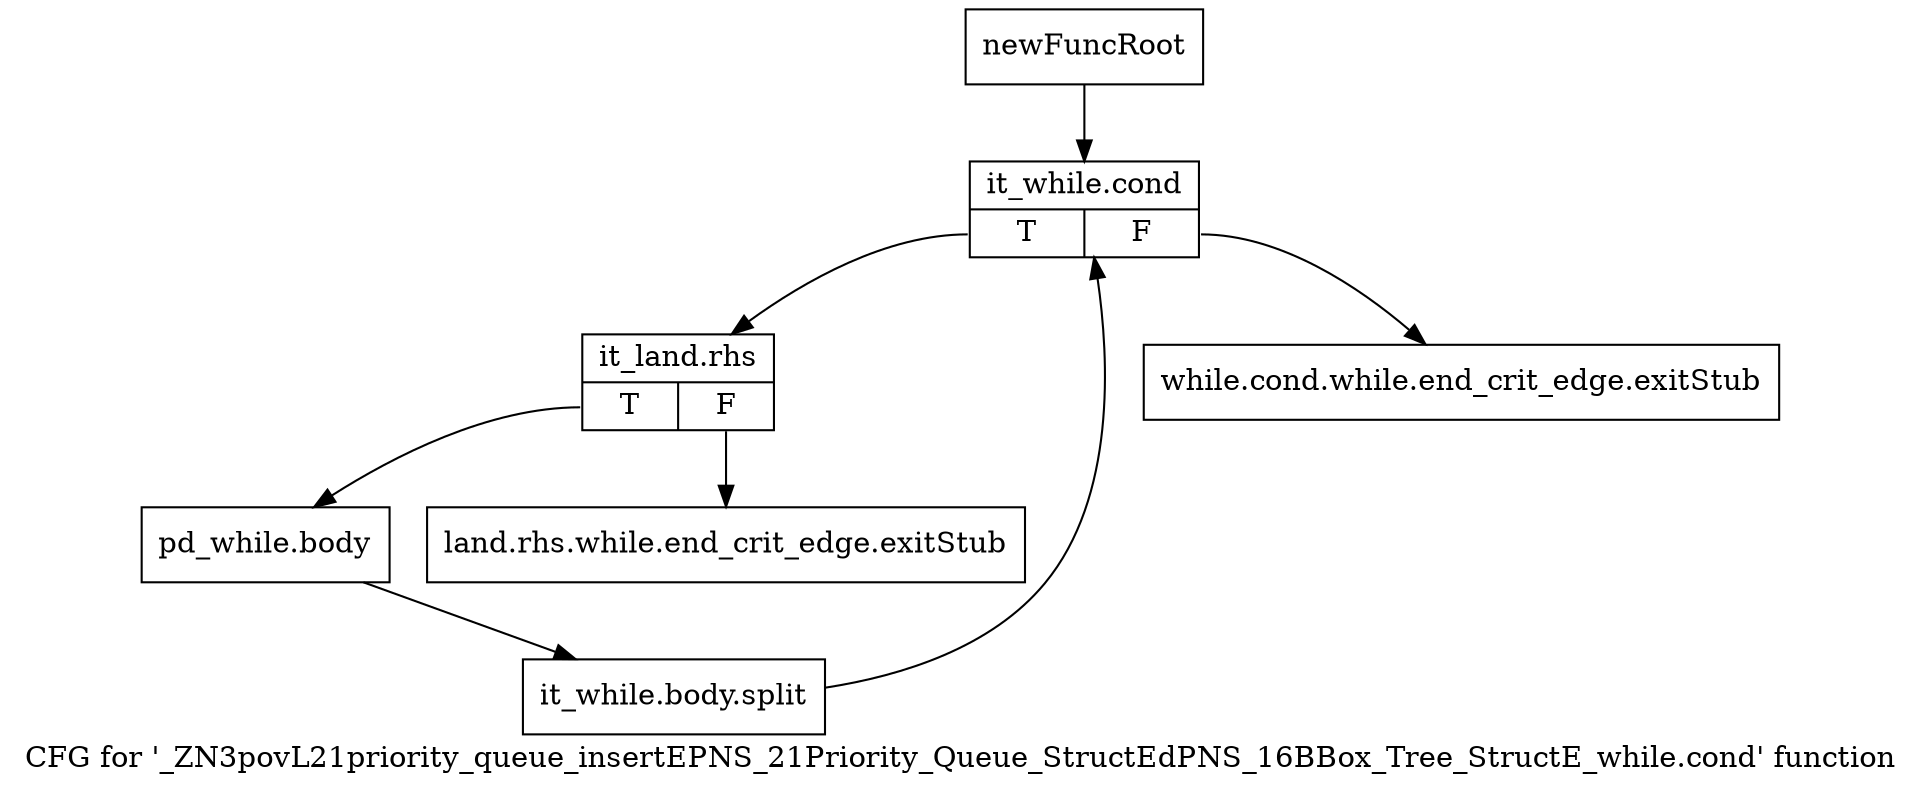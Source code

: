 digraph "CFG for '_ZN3povL21priority_queue_insertEPNS_21Priority_Queue_StructEdPNS_16BBox_Tree_StructE_while.cond' function" {
	label="CFG for '_ZN3povL21priority_queue_insertEPNS_21Priority_Queue_StructEdPNS_16BBox_Tree_StructE_while.cond' function";

	Node0x22e07f0 [shape=record,label="{newFuncRoot}"];
	Node0x22e07f0 -> Node0x22e0cf0;
	Node0x22e0840 [shape=record,label="{while.cond.while.end_crit_edge.exitStub}"];
	Node0x22e0ca0 [shape=record,label="{land.rhs.while.end_crit_edge.exitStub}"];
	Node0x22e0cf0 [shape=record,label="{it_while.cond|{<s0>T|<s1>F}}"];
	Node0x22e0cf0:s0 -> Node0x22e0d40;
	Node0x22e0cf0:s1 -> Node0x22e0840;
	Node0x22e0d40 [shape=record,label="{it_land.rhs|{<s0>T|<s1>F}}"];
	Node0x22e0d40:s0 -> Node0x22e0d90;
	Node0x22e0d40:s1 -> Node0x22e0ca0;
	Node0x22e0d90 [shape=record,label="{pd_while.body}"];
	Node0x22e0d90 -> Node0x35cae70;
	Node0x35cae70 [shape=record,label="{it_while.body.split}"];
	Node0x35cae70 -> Node0x22e0cf0;
}
